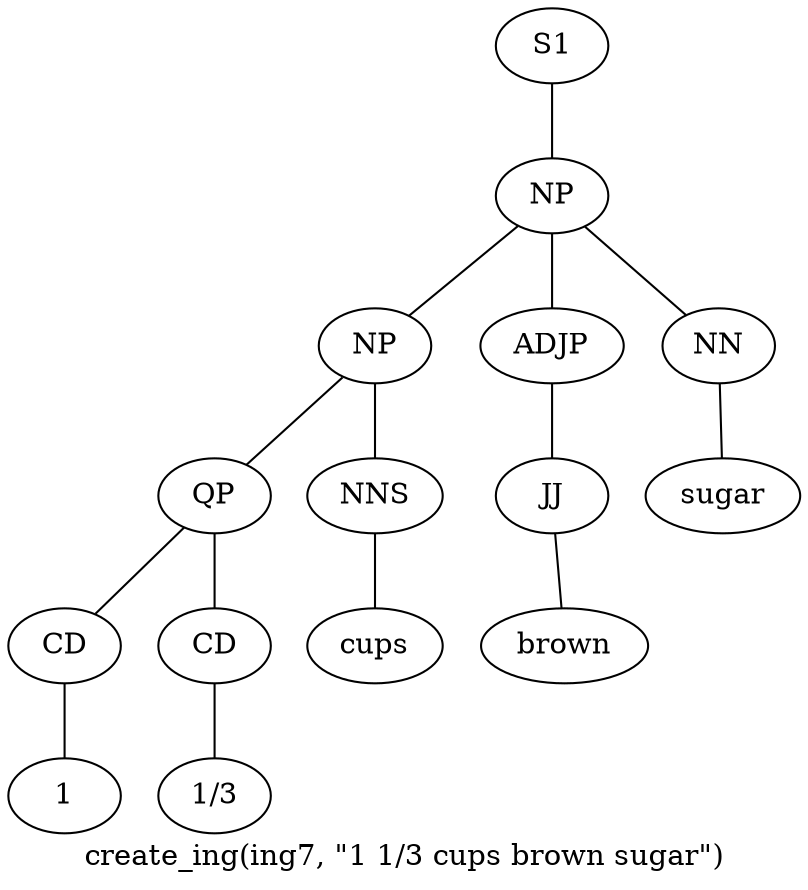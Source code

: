 graph SyntaxGraph {
	label = "create_ing(ing7, \"1 1/3 cups brown sugar\")";
	Node0 [label="S1"];
	Node1 [label="NP"];
	Node2 [label="NP"];
	Node3 [label="QP"];
	Node4 [label="CD"];
	Node5 [label="1"];
	Node6 [label="CD"];
	Node7 [label="1/3"];
	Node8 [label="NNS"];
	Node9 [label="cups"];
	Node10 [label="ADJP"];
	Node11 [label="JJ"];
	Node12 [label="brown"];
	Node13 [label="NN"];
	Node14 [label="sugar"];

	Node0 -- Node1;
	Node1 -- Node2;
	Node1 -- Node10;
	Node1 -- Node13;
	Node2 -- Node3;
	Node2 -- Node8;
	Node3 -- Node4;
	Node3 -- Node6;
	Node4 -- Node5;
	Node6 -- Node7;
	Node8 -- Node9;
	Node10 -- Node11;
	Node11 -- Node12;
	Node13 -- Node14;
}